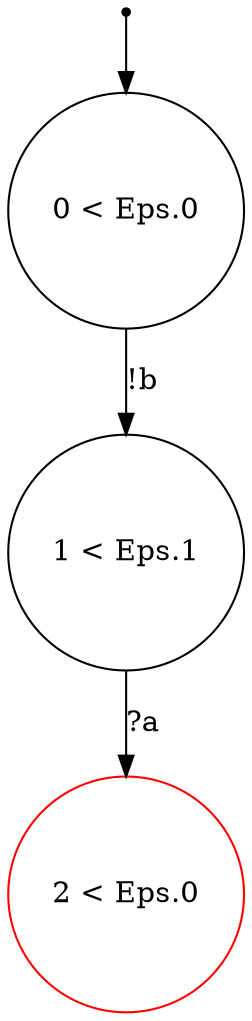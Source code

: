 digraph {
 node [shape=point] ENTRY
 node [shape=circle]
2 [label="2 < Eps.0
" color="red"]
1 [label="1 < Eps.1
"]
0 [label="0 < Eps.0
"]
ENTRY -> 0
1 -> 2 [label="?a"]
0 -> 1 [label="!b"]

}